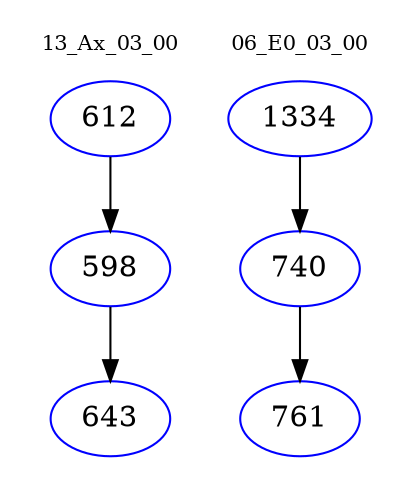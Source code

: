 digraph{
subgraph cluster_0 {
color = white
label = "13_Ax_03_00";
fontsize=10;
T0_612 [label="612", color="blue"]
T0_612 -> T0_598 [color="black"]
T0_598 [label="598", color="blue"]
T0_598 -> T0_643 [color="black"]
T0_643 [label="643", color="blue"]
}
subgraph cluster_1 {
color = white
label = "06_E0_03_00";
fontsize=10;
T1_1334 [label="1334", color="blue"]
T1_1334 -> T1_740 [color="black"]
T1_740 [label="740", color="blue"]
T1_740 -> T1_761 [color="black"]
T1_761 [label="761", color="blue"]
}
}

